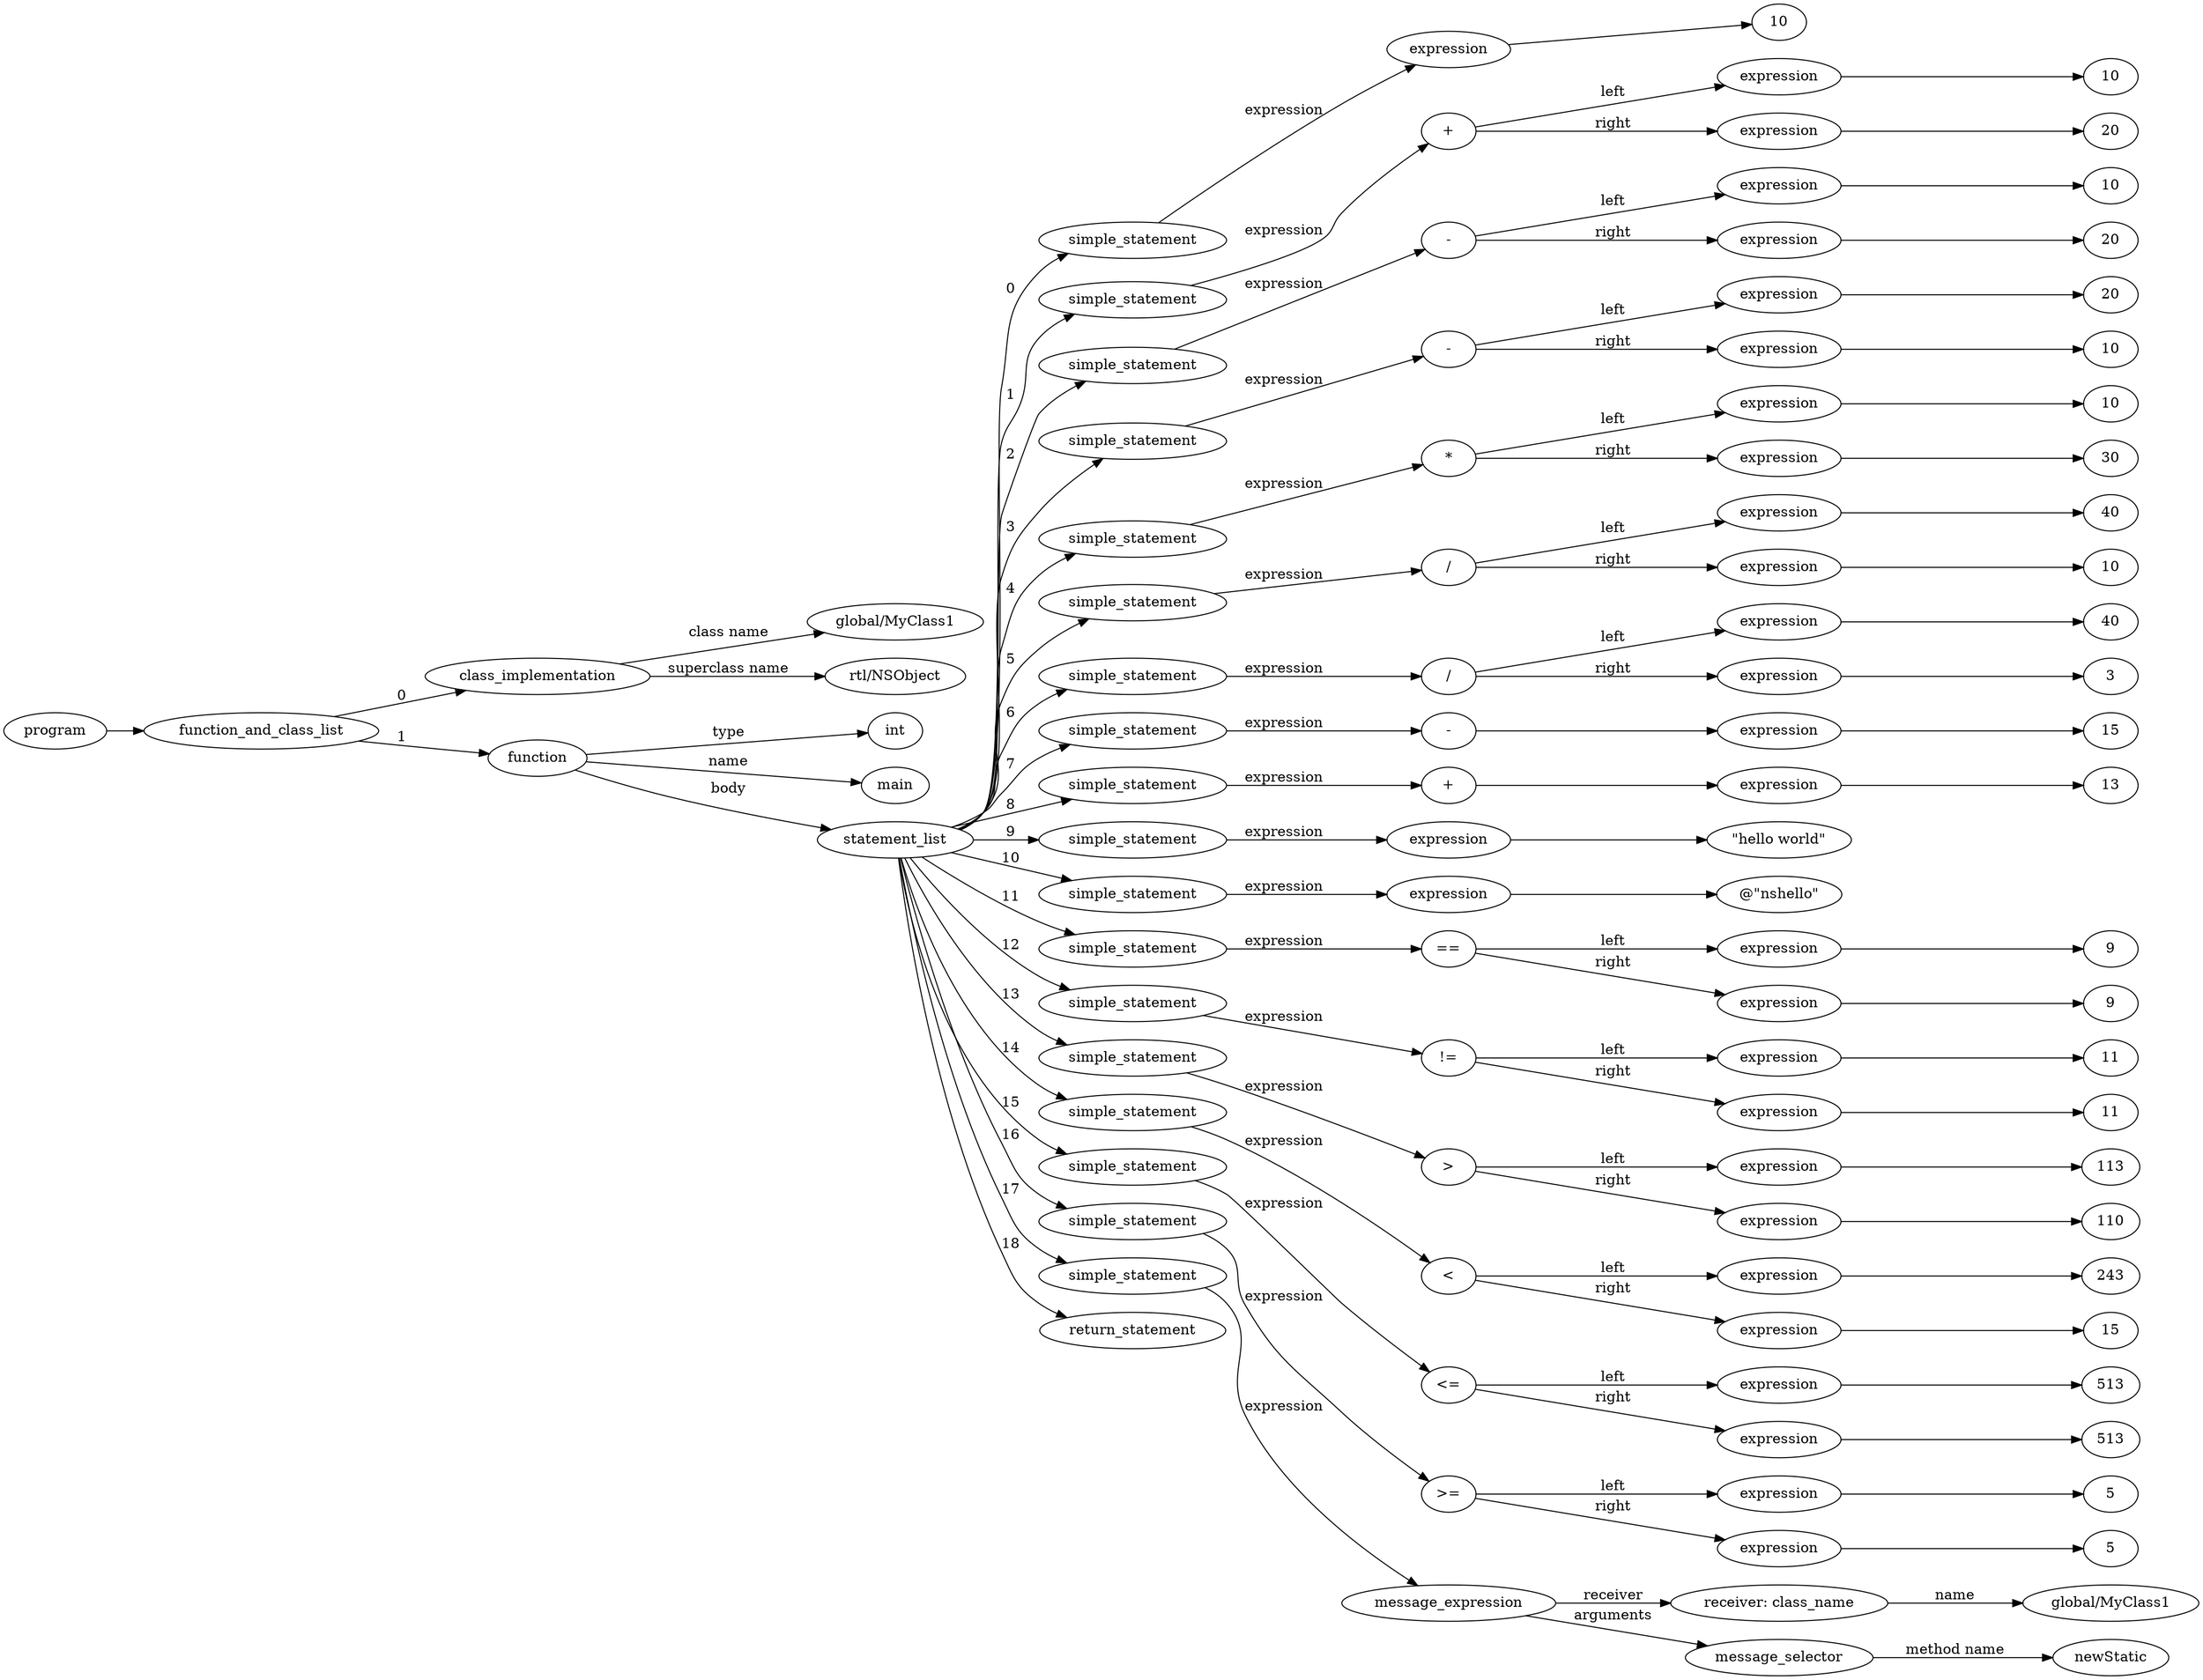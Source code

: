 digraph ObjectiveC { rankdir="LR";
98[label="program"];
98->1;
1[label="function_and_class_list"];
1->0[label="0"];
0[label="class_implementation"];
0.1 [label="global/MyClass1"];
0->0.1 [label="class name"];
0.2 [label="rtl/NSObject"];
0->0.2 [label="superclass name"];
1->97[label="1"];
97[label="function"];
97->2[label="type"];
2[label="int"];
97->97.1 [label="name"];
97.1 [label="main"];
97->6[label="body"];
6[label="statement_list"];
6->5[label="0"];
5[label="simple_statement"];
5->4[label="expression"];
4[label="expression"];
4->3;
3[label="10"];
6->12[label="1"];
12[label="simple_statement"];
12->11[label="expression"];
11[label="expression"];
11[label="+"];
11->8[label="left"];
8[label="expression"];
8->7;
7[label="10"];
11->10[label="right"];
10[label="expression"];
10->9;
9[label="20"];
6->18[label="2"];
18[label="simple_statement"];
18->17[label="expression"];
17[label="expression"];
17[label="-"];
17->14[label="left"];
14[label="expression"];
14->13;
13[label="10"];
17->16[label="right"];
16[label="expression"];
16->15;
15[label="20"];
6->24[label="3"];
24[label="simple_statement"];
24->23[label="expression"];
23[label="expression"];
23[label="-"];
23->20[label="left"];
20[label="expression"];
20->19;
19[label="20"];
23->22[label="right"];
22[label="expression"];
22->21;
21[label="10"];
6->30[label="4"];
30[label="simple_statement"];
30->29[label="expression"];
29[label="expression"];
29[label="*"];
29->26[label="left"];
26[label="expression"];
26->25;
25[label="10"];
29->28[label="right"];
28[label="expression"];
28->27;
27[label="30"];
6->36[label="5"];
36[label="simple_statement"];
36->35[label="expression"];
35[label="expression"];
35[label="/"];
35->32[label="left"];
32[label="expression"];
32->31;
31[label="40"];
35->34[label="right"];
34[label="expression"];
34->33;
33[label="10"];
6->42[label="6"];
42[label="simple_statement"];
42->41[label="expression"];
41[label="expression"];
41[label="/"];
41->38[label="left"];
38[label="expression"];
38->37;
37[label="40"];
41->40[label="right"];
40[label="expression"];
40->39;
39[label="3"];
6->46[label="7"];
46[label="simple_statement"];
46->45[label="expression"];
45[label="expression"];
45[label="-"];
45->44;
44[label="expression"];
44->43;
43[label="15"];
6->50[label="8"];
50[label="simple_statement"];
50->49[label="expression"];
49[label="expression"];
49[label="+"];
49->48;
48[label="expression"];
48->47;
47[label="13"];
6->53[label="9"];
53[label="simple_statement"];
53->52[label="expression"];
52[label="expression"];
52->51;
51[label=<"hello world">];
6->56[label="10"];
56[label="simple_statement"];
56->55[label="expression"];
55[label="expression"];
55->54;
54[label=<@"nshello">];
6->62[label="11"];
62[label="simple_statement"];
62->61[label="expression"];
61[label="expression"];
61[label="=="];
61->58[label="left"];
58[label="expression"];
58->57;
57[label="9"];
61->60[label="right"];
60[label="expression"];
60->59;
59[label="9"];
6->68[label="12"];
68[label="simple_statement"];
68->67[label="expression"];
67[label="expression"];
67[label="!="];
67->64[label="left"];
64[label="expression"];
64->63;
63[label="11"];
67->66[label="right"];
66[label="expression"];
66->65;
65[label="11"];
6->74[label="13"];
74[label="simple_statement"];
74->73[label="expression"];
73[label="expression"];
73[label=">"];
73->70[label="left"];
70[label="expression"];
70->69;
69[label="113"];
73->72[label="right"];
72[label="expression"];
72->71;
71[label="110"];
6->80[label="14"];
80[label="simple_statement"];
80->79[label="expression"];
79[label="expression"];
79[label="<"];
79->76[label="left"];
76[label="expression"];
76->75;
75[label="243"];
79->78[label="right"];
78[label="expression"];
78->77;
77[label="15"];
6->86[label="15"];
86[label="simple_statement"];
86->85[label="expression"];
85[label="expression"];
85[label="<="];
85->82[label="left"];
82[label="expression"];
82->81;
81[label="513"];
85->84[label="right"];
84[label="expression"];
84->83;
83[label="513"];
6->92[label="16"];
92[label="simple_statement"];
92->91[label="expression"];
91[label="expression"];
91[label=">="];
91->88[label="left"];
88[label="expression"];
88->87;
87[label="5"];
91->90[label="right"];
90[label="expression"];
90->89;
89[label="5"];
6->96[label="17"];
96[label="simple_statement"];
96->95[label="expression"];
95[label="expression"];
95[label="message_expression"];
95->93[label="receiver"];
93[label="receiver: class_name"];
93.1 [label="global/MyClass1"];
93->93.1 [label="name"];
95->94[label="arguments"];
94[label="message_selector"];
94.1 [label="newStatic"];
94->94.1 [label="method name"]; 
6->111[label="18"];
111[label="return_statement"];
}
